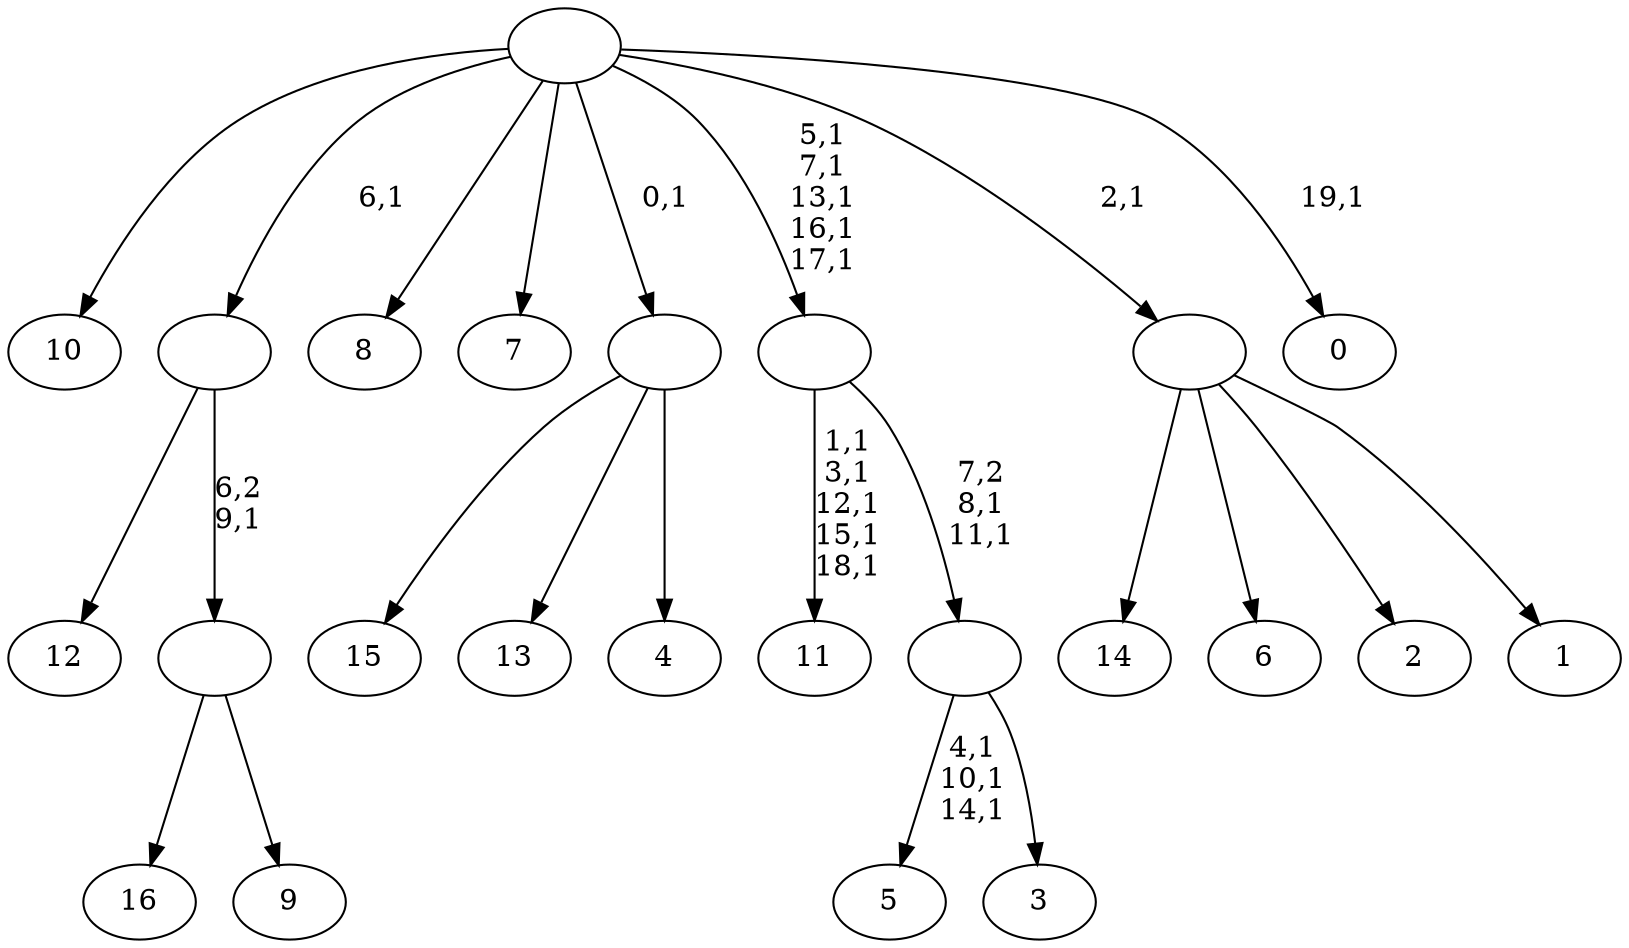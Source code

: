 digraph T {
	37 [label="16"]
	36 [label="15"]
	35 [label="14"]
	34 [label="13"]
	33 [label="12"]
	32 [label="11"]
	26 [label="10"]
	25 [label="9"]
	24 [label=""]
	23 [label=""]
	22 [label="8"]
	21 [label="7"]
	20 [label="6"]
	19 [label="5"]
	15 [label="4"]
	14 [label=""]
	13 [label="3"]
	12 [label=""]
	10 [label=""]
	5 [label="2"]
	4 [label="1"]
	3 [label=""]
	2 [label="0"]
	0 [label=""]
	24 -> 37 [label=""]
	24 -> 25 [label=""]
	23 -> 33 [label=""]
	23 -> 24 [label="6,2\n9,1"]
	14 -> 36 [label=""]
	14 -> 34 [label=""]
	14 -> 15 [label=""]
	12 -> 19 [label="4,1\n10,1\n14,1"]
	12 -> 13 [label=""]
	10 -> 12 [label="7,2\n8,1\n11,1"]
	10 -> 32 [label="1,1\n3,1\n12,1\n15,1\n18,1"]
	3 -> 35 [label=""]
	3 -> 20 [label=""]
	3 -> 5 [label=""]
	3 -> 4 [label=""]
	0 -> 2 [label="19,1"]
	0 -> 10 [label="5,1\n7,1\n13,1\n16,1\n17,1"]
	0 -> 26 [label=""]
	0 -> 23 [label="6,1"]
	0 -> 22 [label=""]
	0 -> 21 [label=""]
	0 -> 14 [label="0,1"]
	0 -> 3 [label="2,1"]
}
